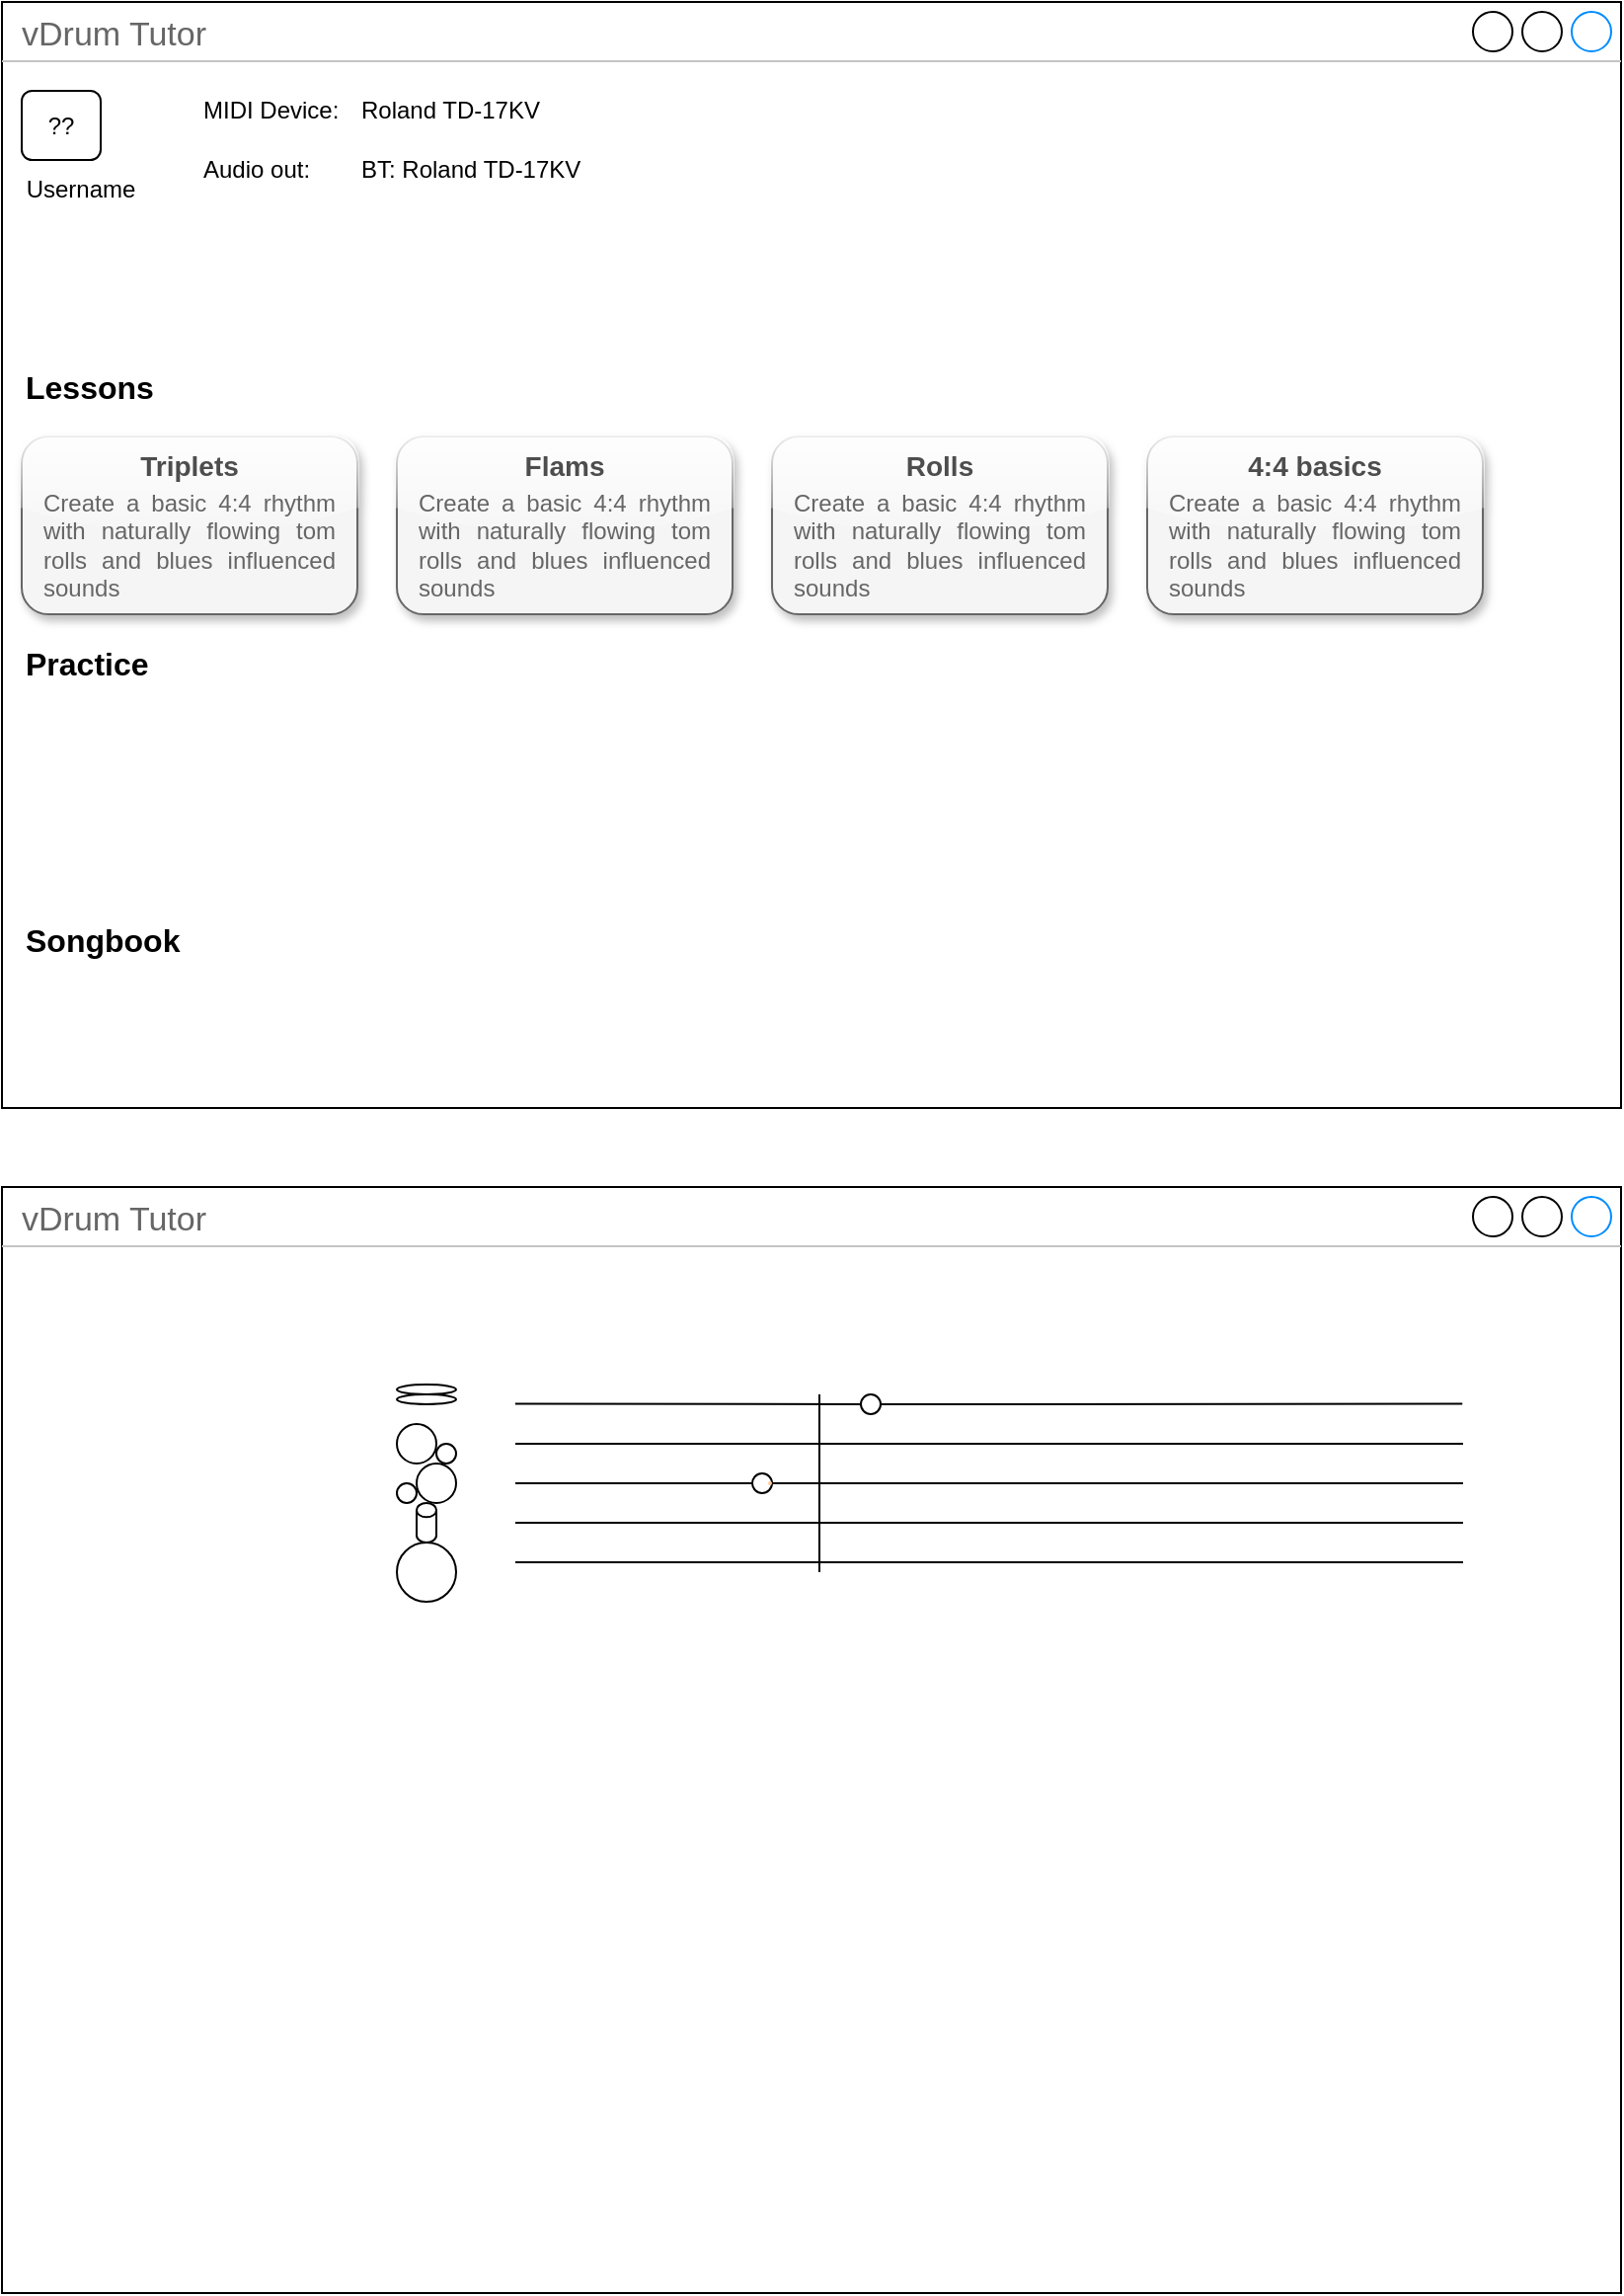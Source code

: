 <mxfile version="23.1.2" type="github">
  <diagram id="piDafpqhtRUU5qUU-vj8" name="Page-1">
    <mxGraphModel dx="1468" dy="945" grid="1" gridSize="10" guides="1" tooltips="1" connect="1" arrows="1" fold="1" page="1" pageScale="1" pageWidth="827" pageHeight="1169" math="0" shadow="0">
      <root>
        <mxCell id="0" />
        <mxCell id="1" parent="0" />
        <mxCell id="KsYiOZjwFqY6kWI9e_b_-1" value="vDrum Tutor" style="strokeWidth=1;shadow=0;dashed=0;align=center;html=1;shape=mxgraph.mockup.containers.window;align=left;verticalAlign=top;spacingLeft=8;strokeColor2=#008cff;strokeColor3=#c4c4c4;fontColor=#666666;mainText=;fontSize=17;labelBackgroundColor=none;whiteSpace=wrap;" vertex="1" parent="1">
          <mxGeometry width="820" height="560" as="geometry" />
        </mxCell>
        <mxCell id="KsYiOZjwFqY6kWI9e_b_-3" value="Username" style="text;html=1;strokeColor=none;fillColor=none;align=center;verticalAlign=middle;whiteSpace=wrap;rounded=0;" vertex="1" parent="1">
          <mxGeometry x="10" y="80" width="60" height="30" as="geometry" />
        </mxCell>
        <mxCell id="KsYiOZjwFqY6kWI9e_b_-5" value="??" style="rounded=1;whiteSpace=wrap;html=1;" vertex="1" parent="1">
          <mxGeometry x="10" y="45" width="40" height="35" as="geometry" />
        </mxCell>
        <mxCell id="KsYiOZjwFqY6kWI9e_b_-6" value="Lessons" style="text;html=1;strokeColor=none;fillColor=none;align=left;verticalAlign=middle;rounded=0;fontSize=16;fontStyle=1" vertex="1" parent="1">
          <mxGeometry x="10" y="180" width="60" height="30" as="geometry" />
        </mxCell>
        <mxCell id="KsYiOZjwFqY6kWI9e_b_-7" value="Practice" style="text;html=1;strokeColor=none;fillColor=none;align=left;verticalAlign=middle;rounded=0;fontSize=16;fontStyle=1" vertex="1" parent="1">
          <mxGeometry x="10" y="320" width="60" height="30" as="geometry" />
        </mxCell>
        <mxCell id="KsYiOZjwFqY6kWI9e_b_-8" value="Songbook" style="text;html=1;strokeColor=none;fillColor=none;align=left;verticalAlign=middle;rounded=0;fontSize=16;fontStyle=1" vertex="1" parent="1">
          <mxGeometry x="10" y="460" width="60" height="30" as="geometry" />
        </mxCell>
        <mxCell id="KsYiOZjwFqY6kWI9e_b_-10" value="" style="rounded=1;whiteSpace=wrap;html=1;strokeColor=#666666;shadow=1;glass=1;fillColor=#f5f5f5;fontColor=#333333;" vertex="1" parent="1">
          <mxGeometry x="10" y="220" width="170" height="90" as="geometry" />
        </mxCell>
        <mxCell id="KsYiOZjwFqY6kWI9e_b_-13" value="Triplets" style="text;html=1;strokeColor=none;fillColor=none;align=center;verticalAlign=middle;whiteSpace=wrap;rounded=0;fontSize=14;fontColor=#4D4D4D;fontStyle=1" vertex="1" parent="1">
          <mxGeometry x="65" y="220" width="60" height="30" as="geometry" />
        </mxCell>
        <mxCell id="KsYiOZjwFqY6kWI9e_b_-14" value="&lt;div align=&quot;justify&quot;&gt;Create a basic 4:4 rhythm with naturally flowing tom rolls and blues influenced sounds&lt;br&gt;&lt;/div&gt;" style="text;html=1;strokeColor=none;fillColor=none;align=center;verticalAlign=middle;whiteSpace=wrap;rounded=0;fontColor=#666666;" vertex="1" parent="1">
          <mxGeometry x="20" y="250" width="150" height="50" as="geometry" />
        </mxCell>
        <mxCell id="KsYiOZjwFqY6kWI9e_b_-15" value="" style="rounded=1;whiteSpace=wrap;html=1;strokeColor=#666666;shadow=1;glass=1;fillColor=#f5f5f5;fontColor=#333333;" vertex="1" parent="1">
          <mxGeometry x="200" y="220" width="170" height="90" as="geometry" />
        </mxCell>
        <mxCell id="KsYiOZjwFqY6kWI9e_b_-16" value="Flams" style="text;html=1;strokeColor=none;fillColor=none;align=center;verticalAlign=middle;whiteSpace=wrap;rounded=0;fontSize=14;fontColor=#4D4D4D;fontStyle=1" vertex="1" parent="1">
          <mxGeometry x="255" y="220" width="60" height="30" as="geometry" />
        </mxCell>
        <mxCell id="KsYiOZjwFqY6kWI9e_b_-17" value="&lt;div align=&quot;justify&quot;&gt;Create a basic 4:4 rhythm with naturally flowing tom rolls and blues influenced sounds&lt;br&gt;&lt;/div&gt;" style="text;html=1;strokeColor=none;fillColor=none;align=center;verticalAlign=middle;whiteSpace=wrap;rounded=0;fontColor=#666666;" vertex="1" parent="1">
          <mxGeometry x="210" y="250" width="150" height="50" as="geometry" />
        </mxCell>
        <mxCell id="KsYiOZjwFqY6kWI9e_b_-18" value="" style="rounded=1;whiteSpace=wrap;html=1;strokeColor=#666666;shadow=1;glass=1;fillColor=#f5f5f5;fontColor=#333333;" vertex="1" parent="1">
          <mxGeometry x="390" y="220" width="170" height="90" as="geometry" />
        </mxCell>
        <mxCell id="KsYiOZjwFqY6kWI9e_b_-19" value="Rolls" style="text;html=1;strokeColor=none;fillColor=none;align=center;verticalAlign=middle;whiteSpace=wrap;rounded=0;fontSize=14;fontColor=#4D4D4D;fontStyle=1" vertex="1" parent="1">
          <mxGeometry x="445" y="220" width="60" height="30" as="geometry" />
        </mxCell>
        <mxCell id="KsYiOZjwFqY6kWI9e_b_-20" value="&lt;div align=&quot;justify&quot;&gt;Create a basic 4:4 rhythm with naturally flowing tom rolls and blues influenced sounds&lt;br&gt;&lt;/div&gt;" style="text;html=1;strokeColor=none;fillColor=none;align=center;verticalAlign=middle;whiteSpace=wrap;rounded=0;fontColor=#666666;" vertex="1" parent="1">
          <mxGeometry x="400" y="250" width="150" height="50" as="geometry" />
        </mxCell>
        <mxCell id="KsYiOZjwFqY6kWI9e_b_-21" value="" style="rounded=1;whiteSpace=wrap;html=1;strokeColor=#666666;shadow=1;glass=1;fillColor=#f5f5f5;fontColor=#333333;" vertex="1" parent="1">
          <mxGeometry x="580" y="220" width="170" height="90" as="geometry" />
        </mxCell>
        <mxCell id="KsYiOZjwFqY6kWI9e_b_-22" value="4:4 basics" style="text;html=1;strokeColor=none;fillColor=none;align=center;verticalAlign=middle;whiteSpace=wrap;rounded=0;fontSize=14;fontColor=#4D4D4D;fontStyle=1" vertex="1" parent="1">
          <mxGeometry x="590" y="220" width="150" height="30" as="geometry" />
        </mxCell>
        <mxCell id="KsYiOZjwFqY6kWI9e_b_-23" value="&lt;div align=&quot;justify&quot;&gt;Create a basic 4:4 rhythm with naturally flowing tom rolls and blues influenced sounds&lt;br&gt;&lt;/div&gt;" style="text;html=1;strokeColor=none;fillColor=none;align=center;verticalAlign=middle;whiteSpace=wrap;rounded=0;fontColor=#666666;" vertex="1" parent="1">
          <mxGeometry x="590" y="250" width="150" height="50" as="geometry" />
        </mxCell>
        <mxCell id="KsYiOZjwFqY6kWI9e_b_-25" value="MIDI Device:" style="text;html=1;strokeColor=none;fillColor=none;align=left;verticalAlign=middle;whiteSpace=wrap;rounded=0;" vertex="1" parent="1">
          <mxGeometry x="100" y="40" width="80" height="30" as="geometry" />
        </mxCell>
        <mxCell id="KsYiOZjwFqY6kWI9e_b_-26" value="Roland TD-17KV" style="text;html=1;strokeColor=none;fillColor=none;align=left;verticalAlign=middle;whiteSpace=wrap;rounded=0;" vertex="1" parent="1">
          <mxGeometry x="180" y="40" width="110" height="30" as="geometry" />
        </mxCell>
        <mxCell id="KsYiOZjwFqY6kWI9e_b_-30" value="Audio out:" style="text;html=1;strokeColor=none;fillColor=none;align=left;verticalAlign=middle;whiteSpace=wrap;rounded=0;" vertex="1" parent="1">
          <mxGeometry x="100" y="70" width="80" height="30" as="geometry" />
        </mxCell>
        <mxCell id="KsYiOZjwFqY6kWI9e_b_-31" value="BT: Roland TD-17KV" style="text;html=1;strokeColor=none;fillColor=none;align=left;verticalAlign=middle;whiteSpace=wrap;rounded=0;" vertex="1" parent="1">
          <mxGeometry x="180" y="70" width="130" height="30" as="geometry" />
        </mxCell>
        <mxCell id="KsYiOZjwFqY6kWI9e_b_-32" value="vDrum Tutor" style="strokeWidth=1;shadow=0;dashed=0;align=center;html=1;shape=mxgraph.mockup.containers.window;align=left;verticalAlign=top;spacingLeft=8;strokeColor2=#008cff;strokeColor3=#c4c4c4;fontColor=#666666;mainText=;fontSize=17;labelBackgroundColor=none;whiteSpace=wrap;" vertex="1" parent="1">
          <mxGeometry y="600" width="820" height="560" as="geometry" />
        </mxCell>
        <mxCell id="KsYiOZjwFqY6kWI9e_b_-34" value="" style="endArrow=none;html=1;rounded=0;entryX=0.902;entryY=0.196;entryDx=0;entryDy=0;entryPerimeter=0;" edge="1" parent="1" target="KsYiOZjwFqY6kWI9e_b_-32">
          <mxGeometry width="50" height="50" relative="1" as="geometry">
            <mxPoint x="440" y="710" as="sourcePoint" />
            <mxPoint x="460" y="840" as="targetPoint" />
          </mxGeometry>
        </mxCell>
        <mxCell id="KsYiOZjwFqY6kWI9e_b_-35" value="" style="endArrow=none;html=1;rounded=0;entryX=0.902;entryY=0.196;entryDx=0;entryDy=0;entryPerimeter=0;exitX=0.317;exitY=0.196;exitDx=0;exitDy=0;exitPerimeter=0;" edge="1" parent="1">
          <mxGeometry width="50" height="50" relative="1" as="geometry">
            <mxPoint x="260" y="730" as="sourcePoint" />
            <mxPoint x="740" y="730" as="targetPoint" />
          </mxGeometry>
        </mxCell>
        <mxCell id="KsYiOZjwFqY6kWI9e_b_-36" value="" style="endArrow=none;html=1;rounded=0;entryX=0.902;entryY=0.196;entryDx=0;entryDy=0;entryPerimeter=0;exitX=1;exitY=0.5;exitDx=0;exitDy=0;exitPerimeter=0;" edge="1" parent="1" source="KsYiOZjwFqY6kWI9e_b_-55">
          <mxGeometry width="50" height="50" relative="1" as="geometry">
            <mxPoint x="260" y="750" as="sourcePoint" />
            <mxPoint x="740" y="750" as="targetPoint" />
          </mxGeometry>
        </mxCell>
        <mxCell id="KsYiOZjwFqY6kWI9e_b_-37" value="" style="endArrow=none;html=1;rounded=0;entryX=0.902;entryY=0.196;entryDx=0;entryDy=0;entryPerimeter=0;exitX=0.317;exitY=0.196;exitDx=0;exitDy=0;exitPerimeter=0;" edge="1" parent="1">
          <mxGeometry width="50" height="50" relative="1" as="geometry">
            <mxPoint x="260" y="770" as="sourcePoint" />
            <mxPoint x="740" y="770" as="targetPoint" />
          </mxGeometry>
        </mxCell>
        <mxCell id="KsYiOZjwFqY6kWI9e_b_-38" value="" style="endArrow=none;html=1;rounded=0;entryX=0.902;entryY=0.196;entryDx=0;entryDy=0;entryPerimeter=0;exitX=0.317;exitY=0.196;exitDx=0;exitDy=0;exitPerimeter=0;" edge="1" parent="1">
          <mxGeometry width="50" height="50" relative="1" as="geometry">
            <mxPoint x="260" y="790" as="sourcePoint" />
            <mxPoint x="740" y="790" as="targetPoint" />
          </mxGeometry>
        </mxCell>
        <mxCell id="KsYiOZjwFqY6kWI9e_b_-41" value="" style="group" vertex="1" connectable="0" parent="1">
          <mxGeometry x="200" y="700" width="30" height="10" as="geometry" />
        </mxCell>
        <mxCell id="KsYiOZjwFqY6kWI9e_b_-39" value="" style="ellipse;whiteSpace=wrap;html=1;" vertex="1" parent="KsYiOZjwFqY6kWI9e_b_-41">
          <mxGeometry width="30" height="5" as="geometry" />
        </mxCell>
        <mxCell id="KsYiOZjwFqY6kWI9e_b_-40" value="" style="ellipse;whiteSpace=wrap;html=1;" vertex="1" parent="KsYiOZjwFqY6kWI9e_b_-41">
          <mxGeometry y="5" width="30" height="5" as="geometry" />
        </mxCell>
        <mxCell id="KsYiOZjwFqY6kWI9e_b_-42" value="" style="ellipse;whiteSpace=wrap;html=1;aspect=fixed;" vertex="1" parent="1">
          <mxGeometry x="200" y="780" width="30" height="30" as="geometry" />
        </mxCell>
        <mxCell id="KsYiOZjwFqY6kWI9e_b_-43" value="" style="ellipse;whiteSpace=wrap;html=1;aspect=fixed;" vertex="1" parent="1">
          <mxGeometry x="200" y="720" width="20" height="20" as="geometry" />
        </mxCell>
        <mxCell id="KsYiOZjwFqY6kWI9e_b_-44" value="" style="ellipse;whiteSpace=wrap;html=1;aspect=fixed;" vertex="1" parent="1">
          <mxGeometry x="220" y="730" width="10" height="10" as="geometry" />
        </mxCell>
        <mxCell id="KsYiOZjwFqY6kWI9e_b_-45" value="" style="ellipse;whiteSpace=wrap;html=1;aspect=fixed;" vertex="1" parent="1">
          <mxGeometry x="210" y="740" width="20" height="20" as="geometry" />
        </mxCell>
        <mxCell id="KsYiOZjwFqY6kWI9e_b_-46" value="" style="ellipse;whiteSpace=wrap;html=1;aspect=fixed;" vertex="1" parent="1">
          <mxGeometry x="200" y="750" width="10" height="10" as="geometry" />
        </mxCell>
        <mxCell id="KsYiOZjwFqY6kWI9e_b_-47" value="" style="shape=cylinder3;whiteSpace=wrap;html=1;boundedLbl=1;backgroundOutline=1;size=3.583;" vertex="1" parent="1">
          <mxGeometry x="210" y="760" width="10" height="20" as="geometry" />
        </mxCell>
        <mxCell id="KsYiOZjwFqY6kWI9e_b_-51" value="" style="endArrow=none;html=1;rounded=0;" edge="1" parent="1">
          <mxGeometry width="50" height="50" relative="1" as="geometry">
            <mxPoint x="414" y="705" as="sourcePoint" />
            <mxPoint x="414" y="795" as="targetPoint" />
          </mxGeometry>
        </mxCell>
        <mxCell id="KsYiOZjwFqY6kWI9e_b_-54" value="" style="endArrow=none;html=1;rounded=0;exitX=0.317;exitY=0.196;exitDx=0;exitDy=0;exitPerimeter=0;" edge="1" parent="1" source="KsYiOZjwFqY6kWI9e_b_-32">
          <mxGeometry width="50" height="50" relative="1" as="geometry">
            <mxPoint x="260" y="710" as="sourcePoint" />
            <mxPoint x="440" y="710" as="targetPoint" />
          </mxGeometry>
        </mxCell>
        <mxCell id="KsYiOZjwFqY6kWI9e_b_-52" value="" style="ellipse;whiteSpace=wrap;html=1;" vertex="1" parent="1">
          <mxGeometry x="435" y="705" width="10" height="10" as="geometry" />
        </mxCell>
        <mxCell id="KsYiOZjwFqY6kWI9e_b_-56" value="" style="endArrow=none;html=1;rounded=0;exitX=0.317;exitY=0.196;exitDx=0;exitDy=0;exitPerimeter=0;" edge="1" parent="1">
          <mxGeometry width="50" height="50" relative="1" as="geometry">
            <mxPoint x="260" y="750" as="sourcePoint" />
            <mxPoint x="385" y="750" as="targetPoint" />
          </mxGeometry>
        </mxCell>
        <mxCell id="KsYiOZjwFqY6kWI9e_b_-55" value="" style="ellipse;whiteSpace=wrap;html=1;" vertex="1" parent="1">
          <mxGeometry x="380" y="745" width="10" height="10" as="geometry" />
        </mxCell>
        <mxCell id="KsYiOZjwFqY6kWI9e_b_-57" value="" style="ellipse;whiteSpace=wrap;html=1;fillColor=#FFCC99;strokeColor=none;" vertex="1" parent="1">
          <mxGeometry x="388" y="749" width="2" height="2" as="geometry" />
        </mxCell>
      </root>
    </mxGraphModel>
  </diagram>
</mxfile>
